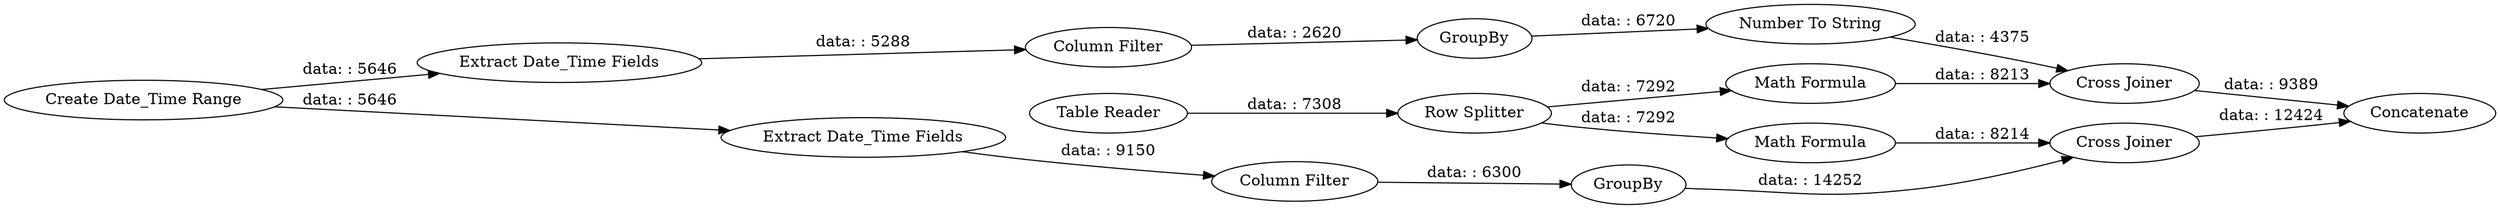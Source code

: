 digraph {
	"1876533733750405360_10" [label=Concatenate]
	"1876533733750405360_1" [label="Table Reader"]
	"1876533733750405360_6" [label="Row Splitter"]
	"1876533733750405360_9" [label="Cross Joiner"]
	"1876533733750405360_19" [label=GroupBy]
	"1876533733750405360_20" [label=GroupBy]
	"1876533733750405360_11" [label="Create Date_Time Range"]
	"1876533733750405360_15" [label="Extract Date_Time Fields"]
	"1876533733750405360_16" [label="Column Filter"]
	"1876533733750405360_21" [label="Number To String"]
	"1876533733750405360_5" [label="Cross Joiner"]
	"1876533733750405360_4" [label="Math Formula"]
	"1876533733750405360_8" [label="Math Formula"]
	"1876533733750405360_14" [label="Extract Date_Time Fields"]
	"1876533733750405360_18" [label="Column Filter"]
	"1876533733750405360_4" -> "1876533733750405360_5" [label="data: : 8214"]
	"1876533733750405360_15" -> "1876533733750405360_18" [label="data: : 5288"]
	"1876533733750405360_11" -> "1876533733750405360_15" [label="data: : 5646"]
	"1876533733750405360_9" -> "1876533733750405360_10" [label="data: : 9389"]
	"1876533733750405360_6" -> "1876533733750405360_8" [label="data: : 7292"]
	"1876533733750405360_16" -> "1876533733750405360_19" [label="data: : 6300"]
	"1876533733750405360_8" -> "1876533733750405360_9" [label="data: : 8213"]
	"1876533733750405360_1" -> "1876533733750405360_6" [label="data: : 7308"]
	"1876533733750405360_19" -> "1876533733750405360_5" [label="data: : 14252"]
	"1876533733750405360_5" -> "1876533733750405360_10" [label="data: : 12424"]
	"1876533733750405360_18" -> "1876533733750405360_20" [label="data: : 2620"]
	"1876533733750405360_11" -> "1876533733750405360_14" [label="data: : 5646"]
	"1876533733750405360_21" -> "1876533733750405360_9" [label="data: : 4375"]
	"1876533733750405360_20" -> "1876533733750405360_21" [label="data: : 6720"]
	"1876533733750405360_14" -> "1876533733750405360_16" [label="data: : 9150"]
	"1876533733750405360_6" -> "1876533733750405360_4" [label="data: : 7292"]
	rankdir=LR
}
